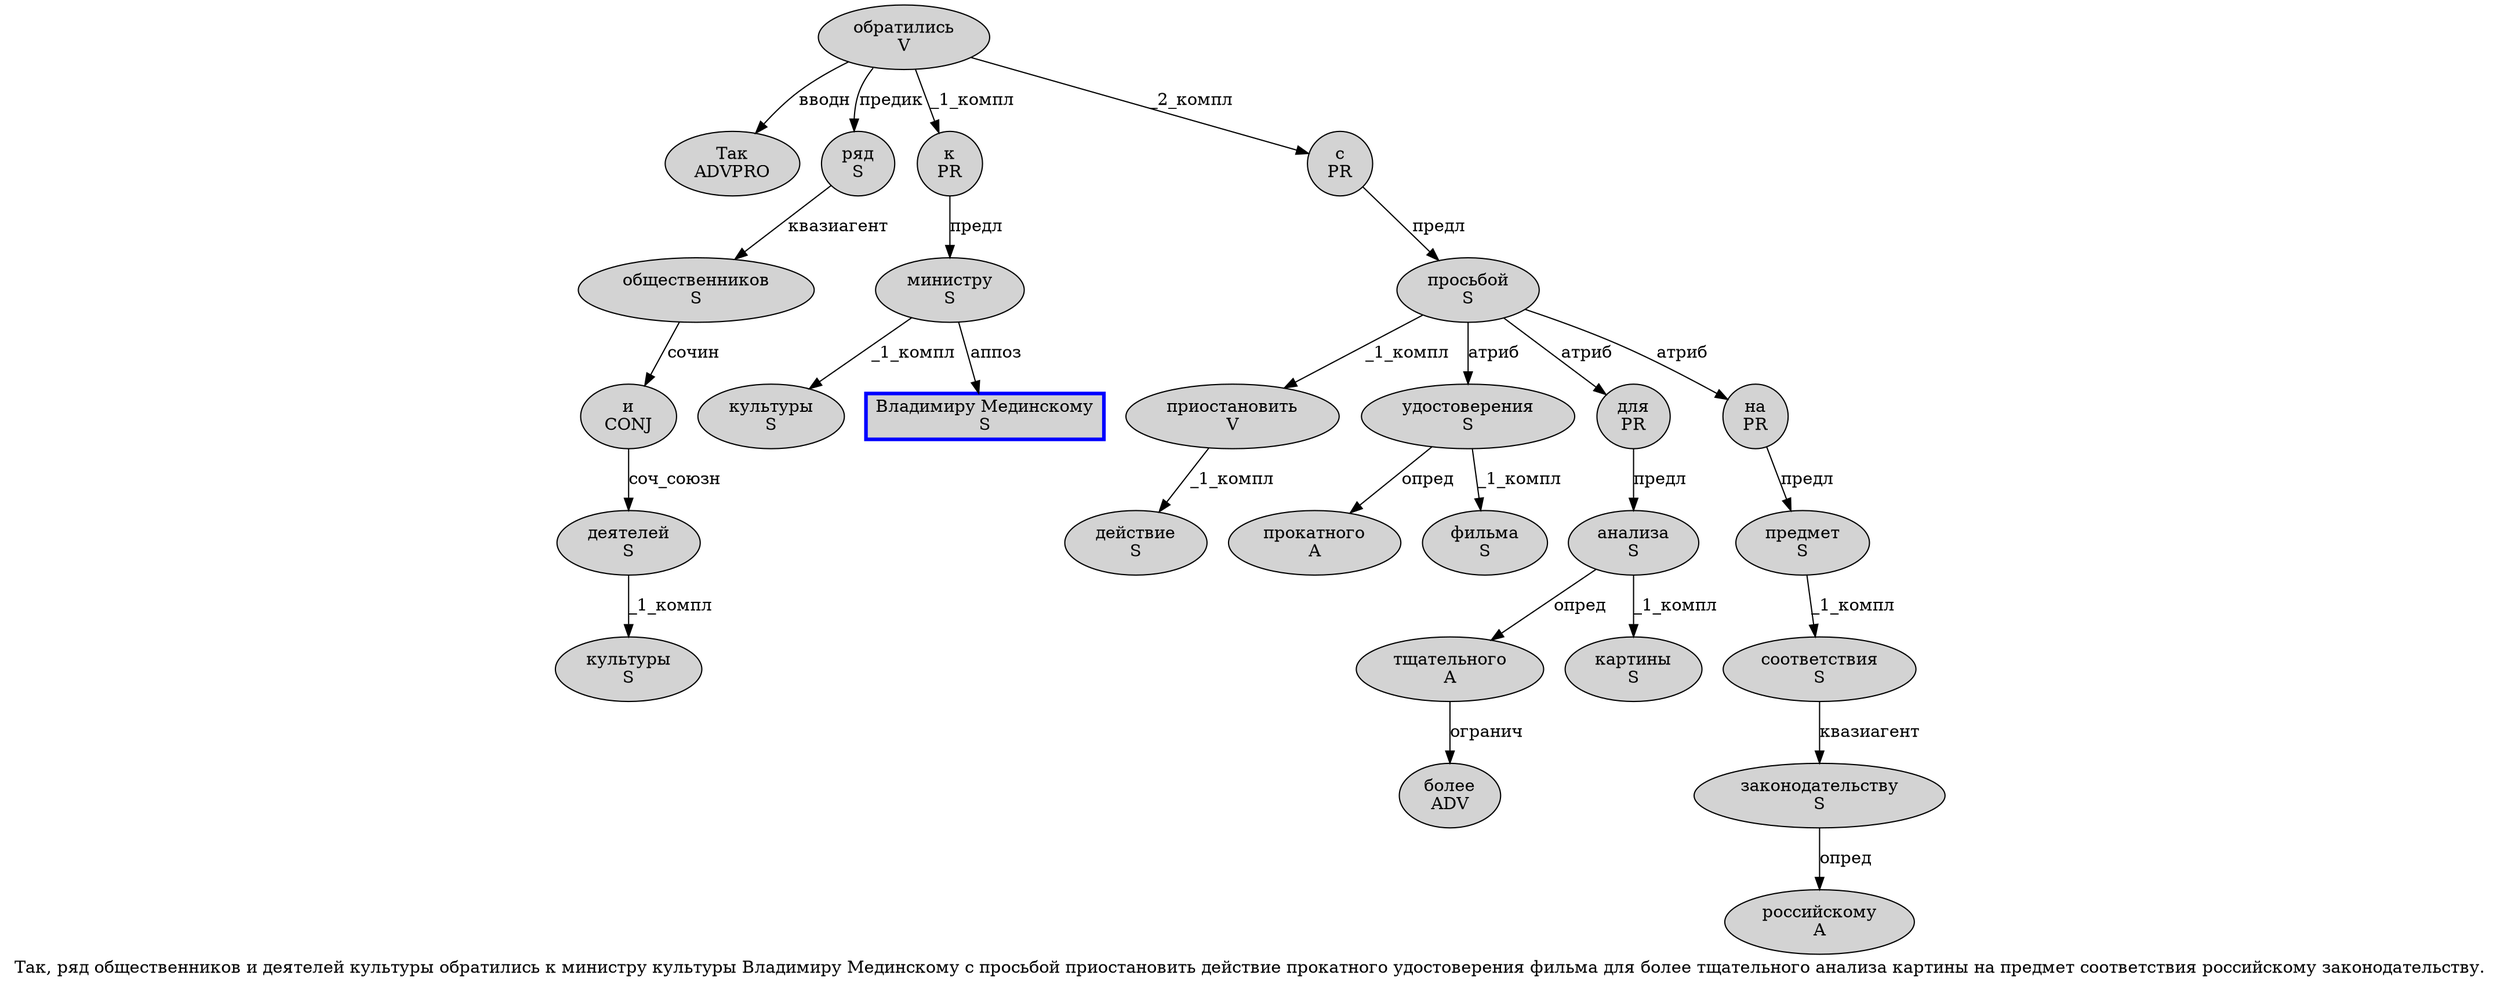 digraph SENTENCE_501 {
	graph [label="Так, ряд общественников и деятелей культуры обратились к министру культуры Владимиру Мединскому с просьбой приостановить действие прокатного удостоверения фильма для более тщательного анализа картины на предмет соответствия российскому законодательству."]
	node [style=filled]
		0 [label="Так
ADVPRO" color="" fillcolor=lightgray penwidth=1 shape=ellipse]
		2 [label="ряд
S" color="" fillcolor=lightgray penwidth=1 shape=ellipse]
		3 [label="общественников
S" color="" fillcolor=lightgray penwidth=1 shape=ellipse]
		4 [label="и
CONJ" color="" fillcolor=lightgray penwidth=1 shape=ellipse]
		5 [label="деятелей
S" color="" fillcolor=lightgray penwidth=1 shape=ellipse]
		6 [label="культуры
S" color="" fillcolor=lightgray penwidth=1 shape=ellipse]
		7 [label="обратились
V" color="" fillcolor=lightgray penwidth=1 shape=ellipse]
		8 [label="к
PR" color="" fillcolor=lightgray penwidth=1 shape=ellipse]
		9 [label="министру
S" color="" fillcolor=lightgray penwidth=1 shape=ellipse]
		10 [label="культуры
S" color="" fillcolor=lightgray penwidth=1 shape=ellipse]
		11 [label="Владимиру Мединскому
S" color=blue fillcolor=lightgray penwidth=3 shape=box]
		12 [label="с
PR" color="" fillcolor=lightgray penwidth=1 shape=ellipse]
		13 [label="просьбой
S" color="" fillcolor=lightgray penwidth=1 shape=ellipse]
		14 [label="приостановить
V" color="" fillcolor=lightgray penwidth=1 shape=ellipse]
		15 [label="действие
S" color="" fillcolor=lightgray penwidth=1 shape=ellipse]
		16 [label="прокатного
A" color="" fillcolor=lightgray penwidth=1 shape=ellipse]
		17 [label="удостоверения
S" color="" fillcolor=lightgray penwidth=1 shape=ellipse]
		18 [label="фильма
S" color="" fillcolor=lightgray penwidth=1 shape=ellipse]
		19 [label="для
PR" color="" fillcolor=lightgray penwidth=1 shape=ellipse]
		20 [label="более
ADV" color="" fillcolor=lightgray penwidth=1 shape=ellipse]
		21 [label="тщательного
A" color="" fillcolor=lightgray penwidth=1 shape=ellipse]
		22 [label="анализа
S" color="" fillcolor=lightgray penwidth=1 shape=ellipse]
		23 [label="картины
S" color="" fillcolor=lightgray penwidth=1 shape=ellipse]
		24 [label="на
PR" color="" fillcolor=lightgray penwidth=1 shape=ellipse]
		25 [label="предмет
S" color="" fillcolor=lightgray penwidth=1 shape=ellipse]
		26 [label="соответствия
S" color="" fillcolor=lightgray penwidth=1 shape=ellipse]
		27 [label="российскому
A" color="" fillcolor=lightgray penwidth=1 shape=ellipse]
		28 [label="законодательству
S" color="" fillcolor=lightgray penwidth=1 shape=ellipse]
			28 -> 27 [label="опред"]
			5 -> 6 [label="_1_компл"]
			14 -> 15 [label="_1_компл"]
			4 -> 5 [label="соч_союзн"]
			17 -> 16 [label="опред"]
			17 -> 18 [label="_1_компл"]
			25 -> 26 [label="_1_компл"]
			19 -> 22 [label="предл"]
			21 -> 20 [label="огранич"]
			3 -> 4 [label="сочин"]
			7 -> 0 [label="вводн"]
			7 -> 2 [label="предик"]
			7 -> 8 [label="_1_компл"]
			7 -> 12 [label="_2_компл"]
			12 -> 13 [label="предл"]
			24 -> 25 [label="предл"]
			26 -> 28 [label="квазиагент"]
			8 -> 9 [label="предл"]
			13 -> 14 [label="_1_компл"]
			13 -> 17 [label="атриб"]
			13 -> 19 [label="атриб"]
			13 -> 24 [label="атриб"]
			2 -> 3 [label="квазиагент"]
			9 -> 10 [label="_1_компл"]
			9 -> 11 [label="аппоз"]
			22 -> 21 [label="опред"]
			22 -> 23 [label="_1_компл"]
}